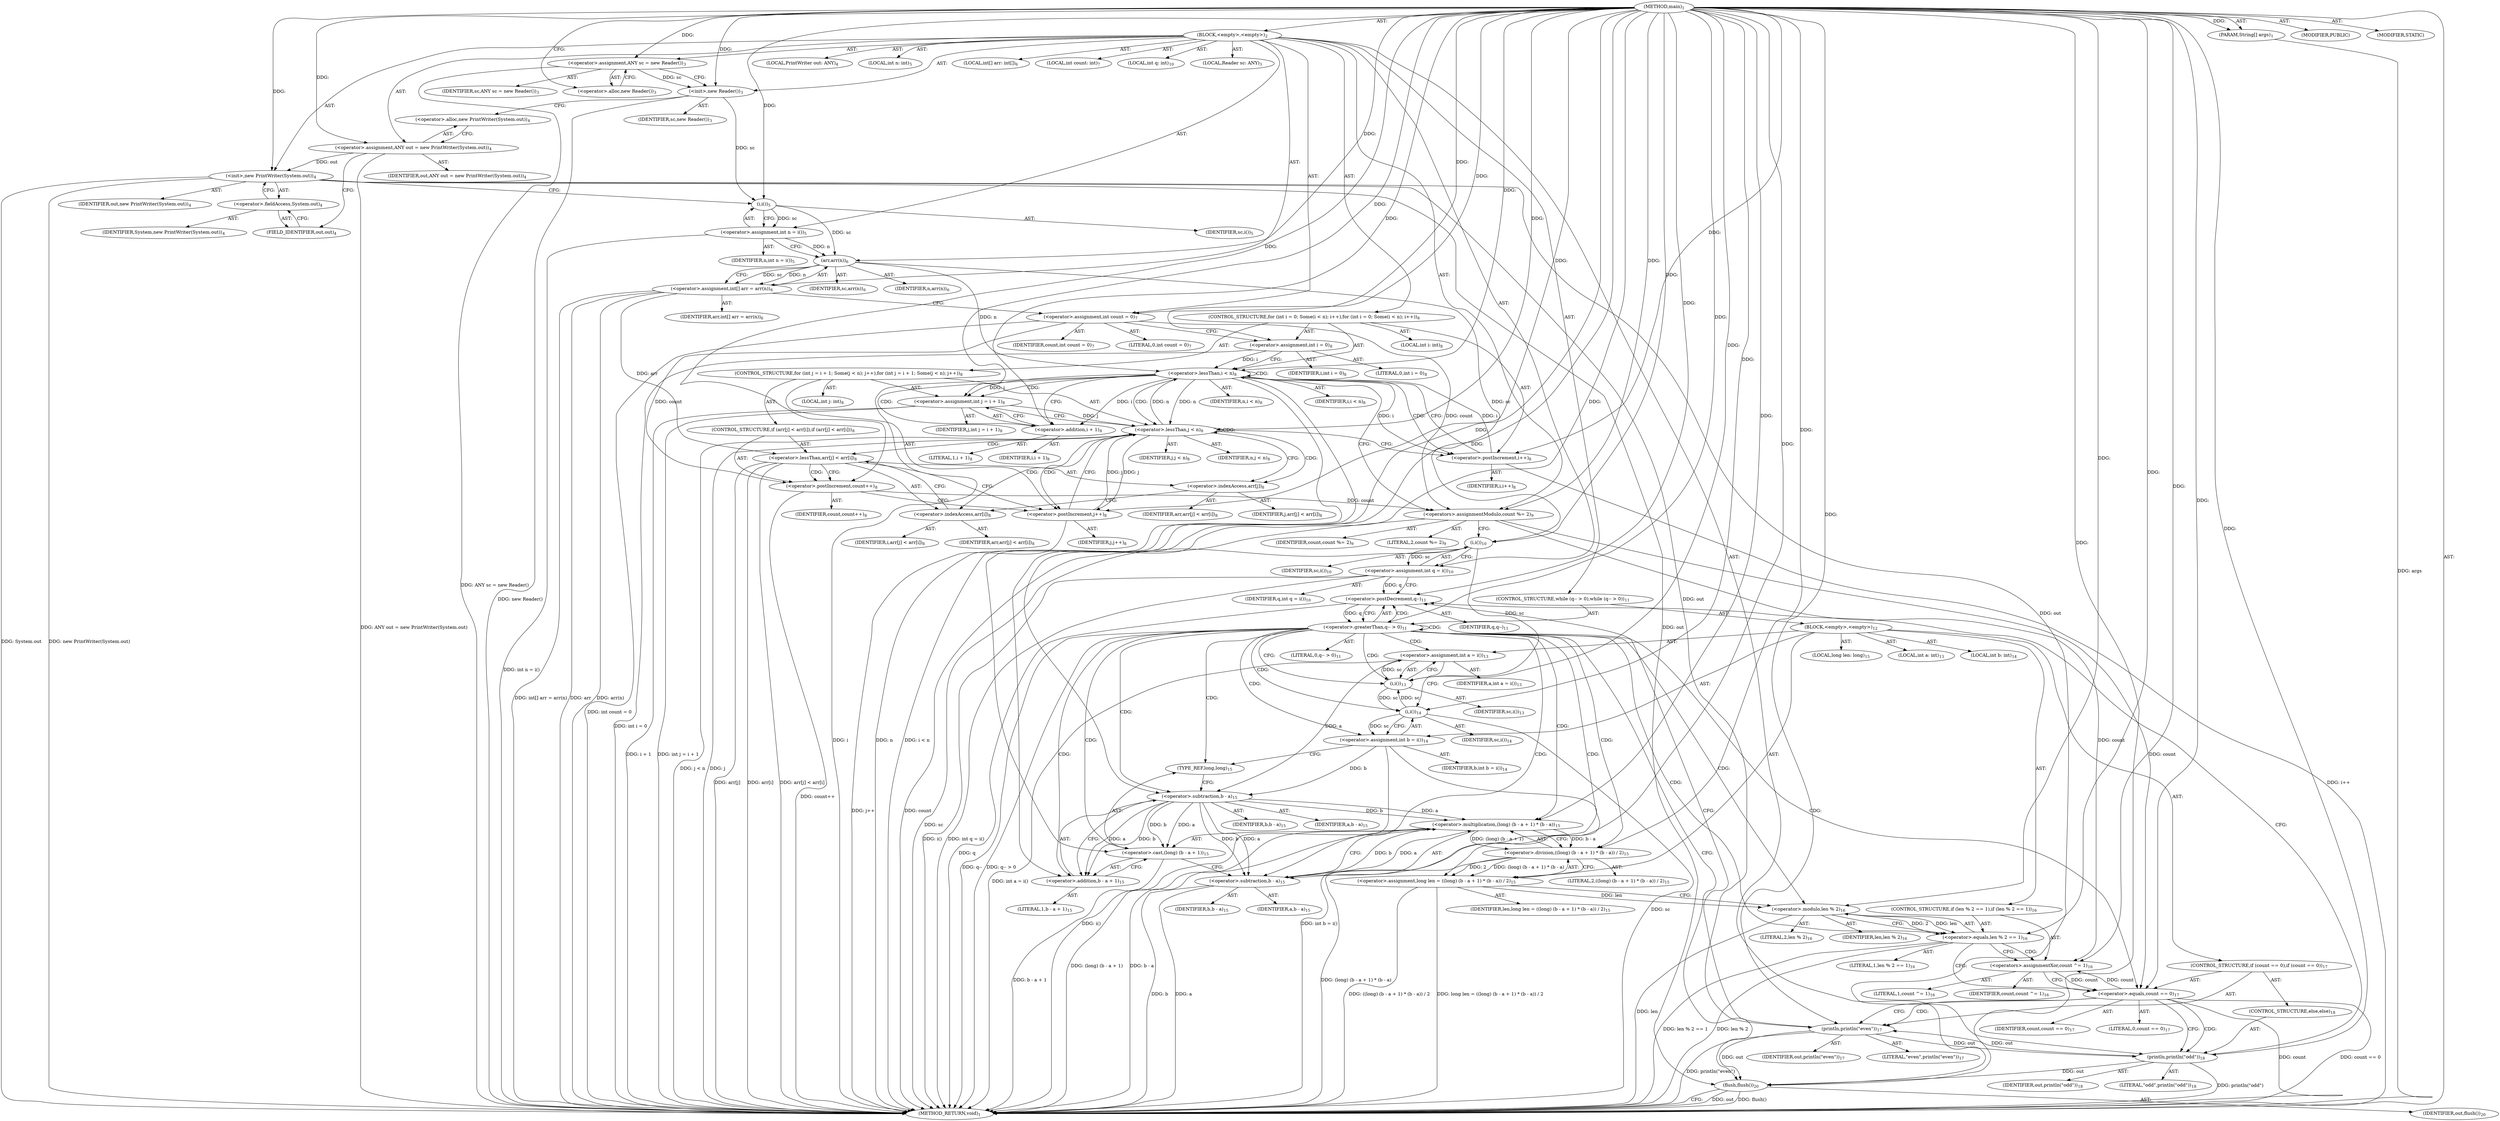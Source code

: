 digraph "main" {  
"21" [label = <(METHOD,main)<SUB>1</SUB>> ]
"22" [label = <(PARAM,String[] args)<SUB>1</SUB>> ]
"23" [label = <(BLOCK,&lt;empty&gt;,&lt;empty&gt;)<SUB>2</SUB>> ]
"4" [label = <(LOCAL,Reader sc: ANY)<SUB>3</SUB>> ]
"24" [label = <(&lt;operator&gt;.assignment,ANY sc = new Reader())<SUB>3</SUB>> ]
"25" [label = <(IDENTIFIER,sc,ANY sc = new Reader())<SUB>3</SUB>> ]
"26" [label = <(&lt;operator&gt;.alloc,new Reader())<SUB>3</SUB>> ]
"27" [label = <(&lt;init&gt;,new Reader())<SUB>3</SUB>> ]
"3" [label = <(IDENTIFIER,sc,new Reader())<SUB>3</SUB>> ]
"6" [label = <(LOCAL,PrintWriter out: ANY)<SUB>4</SUB>> ]
"28" [label = <(&lt;operator&gt;.assignment,ANY out = new PrintWriter(System.out))<SUB>4</SUB>> ]
"29" [label = <(IDENTIFIER,out,ANY out = new PrintWriter(System.out))<SUB>4</SUB>> ]
"30" [label = <(&lt;operator&gt;.alloc,new PrintWriter(System.out))<SUB>4</SUB>> ]
"31" [label = <(&lt;init&gt;,new PrintWriter(System.out))<SUB>4</SUB>> ]
"5" [label = <(IDENTIFIER,out,new PrintWriter(System.out))<SUB>4</SUB>> ]
"32" [label = <(&lt;operator&gt;.fieldAccess,System.out)<SUB>4</SUB>> ]
"33" [label = <(IDENTIFIER,System,new PrintWriter(System.out))<SUB>4</SUB>> ]
"34" [label = <(FIELD_IDENTIFIER,out,out)<SUB>4</SUB>> ]
"35" [label = <(LOCAL,int n: int)<SUB>5</SUB>> ]
"36" [label = <(&lt;operator&gt;.assignment,int n = i())<SUB>5</SUB>> ]
"37" [label = <(IDENTIFIER,n,int n = i())<SUB>5</SUB>> ]
"38" [label = <(i,i())<SUB>5</SUB>> ]
"39" [label = <(IDENTIFIER,sc,i())<SUB>5</SUB>> ]
"40" [label = <(LOCAL,int[] arr: int[])<SUB>6</SUB>> ]
"41" [label = <(&lt;operator&gt;.assignment,int[] arr = arr(n))<SUB>6</SUB>> ]
"42" [label = <(IDENTIFIER,arr,int[] arr = arr(n))<SUB>6</SUB>> ]
"43" [label = <(arr,arr(n))<SUB>6</SUB>> ]
"44" [label = <(IDENTIFIER,sc,arr(n))<SUB>6</SUB>> ]
"45" [label = <(IDENTIFIER,n,arr(n))<SUB>6</SUB>> ]
"46" [label = <(LOCAL,int count: int)<SUB>7</SUB>> ]
"47" [label = <(&lt;operator&gt;.assignment,int count = 0)<SUB>7</SUB>> ]
"48" [label = <(IDENTIFIER,count,int count = 0)<SUB>7</SUB>> ]
"49" [label = <(LITERAL,0,int count = 0)<SUB>7</SUB>> ]
"50" [label = <(CONTROL_STRUCTURE,for (int i = 0; Some(i &lt; n); i++),for (int i = 0; Some(i &lt; n); i++))<SUB>8</SUB>> ]
"51" [label = <(LOCAL,int i: int)<SUB>8</SUB>> ]
"52" [label = <(&lt;operator&gt;.assignment,int i = 0)<SUB>8</SUB>> ]
"53" [label = <(IDENTIFIER,i,int i = 0)<SUB>8</SUB>> ]
"54" [label = <(LITERAL,0,int i = 0)<SUB>8</SUB>> ]
"55" [label = <(&lt;operator&gt;.lessThan,i &lt; n)<SUB>8</SUB>> ]
"56" [label = <(IDENTIFIER,i,i &lt; n)<SUB>8</SUB>> ]
"57" [label = <(IDENTIFIER,n,i &lt; n)<SUB>8</SUB>> ]
"58" [label = <(&lt;operator&gt;.postIncrement,i++)<SUB>8</SUB>> ]
"59" [label = <(IDENTIFIER,i,i++)<SUB>8</SUB>> ]
"60" [label = <(CONTROL_STRUCTURE,for (int j = i + 1; Some(j &lt; n); j++),for (int j = i + 1; Some(j &lt; n); j++))<SUB>8</SUB>> ]
"61" [label = <(LOCAL,int j: int)<SUB>8</SUB>> ]
"62" [label = <(&lt;operator&gt;.assignment,int j = i + 1)<SUB>8</SUB>> ]
"63" [label = <(IDENTIFIER,j,int j = i + 1)<SUB>8</SUB>> ]
"64" [label = <(&lt;operator&gt;.addition,i + 1)<SUB>8</SUB>> ]
"65" [label = <(IDENTIFIER,i,i + 1)<SUB>8</SUB>> ]
"66" [label = <(LITERAL,1,i + 1)<SUB>8</SUB>> ]
"67" [label = <(&lt;operator&gt;.lessThan,j &lt; n)<SUB>8</SUB>> ]
"68" [label = <(IDENTIFIER,j,j &lt; n)<SUB>8</SUB>> ]
"69" [label = <(IDENTIFIER,n,j &lt; n)<SUB>8</SUB>> ]
"70" [label = <(&lt;operator&gt;.postIncrement,j++)<SUB>8</SUB>> ]
"71" [label = <(IDENTIFIER,j,j++)<SUB>8</SUB>> ]
"72" [label = <(CONTROL_STRUCTURE,if (arr[j] &lt; arr[i]),if (arr[j] &lt; arr[i]))<SUB>8</SUB>> ]
"73" [label = <(&lt;operator&gt;.lessThan,arr[j] &lt; arr[i])<SUB>8</SUB>> ]
"74" [label = <(&lt;operator&gt;.indexAccess,arr[j])<SUB>8</SUB>> ]
"75" [label = <(IDENTIFIER,arr,arr[j] &lt; arr[i])<SUB>8</SUB>> ]
"76" [label = <(IDENTIFIER,j,arr[j] &lt; arr[i])<SUB>8</SUB>> ]
"77" [label = <(&lt;operator&gt;.indexAccess,arr[i])<SUB>8</SUB>> ]
"78" [label = <(IDENTIFIER,arr,arr[j] &lt; arr[i])<SUB>8</SUB>> ]
"79" [label = <(IDENTIFIER,i,arr[j] &lt; arr[i])<SUB>8</SUB>> ]
"80" [label = <(&lt;operator&gt;.postIncrement,count++)<SUB>8</SUB>> ]
"81" [label = <(IDENTIFIER,count,count++)<SUB>8</SUB>> ]
"82" [label = <(&lt;operators&gt;.assignmentModulo,count %= 2)<SUB>9</SUB>> ]
"83" [label = <(IDENTIFIER,count,count %= 2)<SUB>9</SUB>> ]
"84" [label = <(LITERAL,2,count %= 2)<SUB>9</SUB>> ]
"85" [label = <(LOCAL,int q: int)<SUB>10</SUB>> ]
"86" [label = <(&lt;operator&gt;.assignment,int q = i())<SUB>10</SUB>> ]
"87" [label = <(IDENTIFIER,q,int q = i())<SUB>10</SUB>> ]
"88" [label = <(i,i())<SUB>10</SUB>> ]
"89" [label = <(IDENTIFIER,sc,i())<SUB>10</SUB>> ]
"90" [label = <(CONTROL_STRUCTURE,while (q-- &gt; 0),while (q-- &gt; 0))<SUB>11</SUB>> ]
"91" [label = <(&lt;operator&gt;.greaterThan,q-- &gt; 0)<SUB>11</SUB>> ]
"92" [label = <(&lt;operator&gt;.postDecrement,q--)<SUB>11</SUB>> ]
"93" [label = <(IDENTIFIER,q,q--)<SUB>11</SUB>> ]
"94" [label = <(LITERAL,0,q-- &gt; 0)<SUB>11</SUB>> ]
"95" [label = <(BLOCK,&lt;empty&gt;,&lt;empty&gt;)<SUB>12</SUB>> ]
"96" [label = <(LOCAL,int a: int)<SUB>13</SUB>> ]
"97" [label = <(&lt;operator&gt;.assignment,int a = i())<SUB>13</SUB>> ]
"98" [label = <(IDENTIFIER,a,int a = i())<SUB>13</SUB>> ]
"99" [label = <(i,i())<SUB>13</SUB>> ]
"100" [label = <(IDENTIFIER,sc,i())<SUB>13</SUB>> ]
"101" [label = <(LOCAL,int b: int)<SUB>14</SUB>> ]
"102" [label = <(&lt;operator&gt;.assignment,int b = i())<SUB>14</SUB>> ]
"103" [label = <(IDENTIFIER,b,int b = i())<SUB>14</SUB>> ]
"104" [label = <(i,i())<SUB>14</SUB>> ]
"105" [label = <(IDENTIFIER,sc,i())<SUB>14</SUB>> ]
"106" [label = <(LOCAL,long len: long)<SUB>15</SUB>> ]
"107" [label = <(&lt;operator&gt;.assignment,long len = ((long) (b - a + 1) * (b - a)) / 2)<SUB>15</SUB>> ]
"108" [label = <(IDENTIFIER,len,long len = ((long) (b - a + 1) * (b - a)) / 2)<SUB>15</SUB>> ]
"109" [label = <(&lt;operator&gt;.division,((long) (b - a + 1) * (b - a)) / 2)<SUB>15</SUB>> ]
"110" [label = <(&lt;operator&gt;.multiplication,(long) (b - a + 1) * (b - a))<SUB>15</SUB>> ]
"111" [label = <(&lt;operator&gt;.cast,(long) (b - a + 1))<SUB>15</SUB>> ]
"112" [label = <(TYPE_REF,long,long)<SUB>15</SUB>> ]
"113" [label = <(&lt;operator&gt;.addition,b - a + 1)<SUB>15</SUB>> ]
"114" [label = <(&lt;operator&gt;.subtraction,b - a)<SUB>15</SUB>> ]
"115" [label = <(IDENTIFIER,b,b - a)<SUB>15</SUB>> ]
"116" [label = <(IDENTIFIER,a,b - a)<SUB>15</SUB>> ]
"117" [label = <(LITERAL,1,b - a + 1)<SUB>15</SUB>> ]
"118" [label = <(&lt;operator&gt;.subtraction,b - a)<SUB>15</SUB>> ]
"119" [label = <(IDENTIFIER,b,b - a)<SUB>15</SUB>> ]
"120" [label = <(IDENTIFIER,a,b - a)<SUB>15</SUB>> ]
"121" [label = <(LITERAL,2,((long) (b - a + 1) * (b - a)) / 2)<SUB>15</SUB>> ]
"122" [label = <(CONTROL_STRUCTURE,if (len % 2 == 1),if (len % 2 == 1))<SUB>16</SUB>> ]
"123" [label = <(&lt;operator&gt;.equals,len % 2 == 1)<SUB>16</SUB>> ]
"124" [label = <(&lt;operator&gt;.modulo,len % 2)<SUB>16</SUB>> ]
"125" [label = <(IDENTIFIER,len,len % 2)<SUB>16</SUB>> ]
"126" [label = <(LITERAL,2,len % 2)<SUB>16</SUB>> ]
"127" [label = <(LITERAL,1,len % 2 == 1)<SUB>16</SUB>> ]
"128" [label = <(&lt;operators&gt;.assignmentXor,count ^= 1)<SUB>16</SUB>> ]
"129" [label = <(IDENTIFIER,count,count ^= 1)<SUB>16</SUB>> ]
"130" [label = <(LITERAL,1,count ^= 1)<SUB>16</SUB>> ]
"131" [label = <(CONTROL_STRUCTURE,if (count == 0),if (count == 0))<SUB>17</SUB>> ]
"132" [label = <(&lt;operator&gt;.equals,count == 0)<SUB>17</SUB>> ]
"133" [label = <(IDENTIFIER,count,count == 0)<SUB>17</SUB>> ]
"134" [label = <(LITERAL,0,count == 0)<SUB>17</SUB>> ]
"135" [label = <(println,println(&quot;even&quot;))<SUB>17</SUB>> ]
"136" [label = <(IDENTIFIER,out,println(&quot;even&quot;))<SUB>17</SUB>> ]
"137" [label = <(LITERAL,&quot;even&quot;,println(&quot;even&quot;))<SUB>17</SUB>> ]
"138" [label = <(CONTROL_STRUCTURE,else,else)<SUB>18</SUB>> ]
"139" [label = <(println,println(&quot;odd&quot;))<SUB>18</SUB>> ]
"140" [label = <(IDENTIFIER,out,println(&quot;odd&quot;))<SUB>18</SUB>> ]
"141" [label = <(LITERAL,&quot;odd&quot;,println(&quot;odd&quot;))<SUB>18</SUB>> ]
"142" [label = <(flush,flush())<SUB>20</SUB>> ]
"143" [label = <(IDENTIFIER,out,flush())<SUB>20</SUB>> ]
"144" [label = <(MODIFIER,PUBLIC)> ]
"145" [label = <(MODIFIER,STATIC)> ]
"146" [label = <(METHOD_RETURN,void)<SUB>1</SUB>> ]
  "21" -> "22"  [ label = "AST: "] 
  "21" -> "23"  [ label = "AST: "] 
  "21" -> "144"  [ label = "AST: "] 
  "21" -> "145"  [ label = "AST: "] 
  "21" -> "146"  [ label = "AST: "] 
  "23" -> "4"  [ label = "AST: "] 
  "23" -> "24"  [ label = "AST: "] 
  "23" -> "27"  [ label = "AST: "] 
  "23" -> "6"  [ label = "AST: "] 
  "23" -> "28"  [ label = "AST: "] 
  "23" -> "31"  [ label = "AST: "] 
  "23" -> "35"  [ label = "AST: "] 
  "23" -> "36"  [ label = "AST: "] 
  "23" -> "40"  [ label = "AST: "] 
  "23" -> "41"  [ label = "AST: "] 
  "23" -> "46"  [ label = "AST: "] 
  "23" -> "47"  [ label = "AST: "] 
  "23" -> "50"  [ label = "AST: "] 
  "23" -> "82"  [ label = "AST: "] 
  "23" -> "85"  [ label = "AST: "] 
  "23" -> "86"  [ label = "AST: "] 
  "23" -> "90"  [ label = "AST: "] 
  "23" -> "142"  [ label = "AST: "] 
  "24" -> "25"  [ label = "AST: "] 
  "24" -> "26"  [ label = "AST: "] 
  "27" -> "3"  [ label = "AST: "] 
  "28" -> "29"  [ label = "AST: "] 
  "28" -> "30"  [ label = "AST: "] 
  "31" -> "5"  [ label = "AST: "] 
  "31" -> "32"  [ label = "AST: "] 
  "32" -> "33"  [ label = "AST: "] 
  "32" -> "34"  [ label = "AST: "] 
  "36" -> "37"  [ label = "AST: "] 
  "36" -> "38"  [ label = "AST: "] 
  "38" -> "39"  [ label = "AST: "] 
  "41" -> "42"  [ label = "AST: "] 
  "41" -> "43"  [ label = "AST: "] 
  "43" -> "44"  [ label = "AST: "] 
  "43" -> "45"  [ label = "AST: "] 
  "47" -> "48"  [ label = "AST: "] 
  "47" -> "49"  [ label = "AST: "] 
  "50" -> "51"  [ label = "AST: "] 
  "50" -> "52"  [ label = "AST: "] 
  "50" -> "55"  [ label = "AST: "] 
  "50" -> "58"  [ label = "AST: "] 
  "50" -> "60"  [ label = "AST: "] 
  "52" -> "53"  [ label = "AST: "] 
  "52" -> "54"  [ label = "AST: "] 
  "55" -> "56"  [ label = "AST: "] 
  "55" -> "57"  [ label = "AST: "] 
  "58" -> "59"  [ label = "AST: "] 
  "60" -> "61"  [ label = "AST: "] 
  "60" -> "62"  [ label = "AST: "] 
  "60" -> "67"  [ label = "AST: "] 
  "60" -> "70"  [ label = "AST: "] 
  "60" -> "72"  [ label = "AST: "] 
  "62" -> "63"  [ label = "AST: "] 
  "62" -> "64"  [ label = "AST: "] 
  "64" -> "65"  [ label = "AST: "] 
  "64" -> "66"  [ label = "AST: "] 
  "67" -> "68"  [ label = "AST: "] 
  "67" -> "69"  [ label = "AST: "] 
  "70" -> "71"  [ label = "AST: "] 
  "72" -> "73"  [ label = "AST: "] 
  "72" -> "80"  [ label = "AST: "] 
  "73" -> "74"  [ label = "AST: "] 
  "73" -> "77"  [ label = "AST: "] 
  "74" -> "75"  [ label = "AST: "] 
  "74" -> "76"  [ label = "AST: "] 
  "77" -> "78"  [ label = "AST: "] 
  "77" -> "79"  [ label = "AST: "] 
  "80" -> "81"  [ label = "AST: "] 
  "82" -> "83"  [ label = "AST: "] 
  "82" -> "84"  [ label = "AST: "] 
  "86" -> "87"  [ label = "AST: "] 
  "86" -> "88"  [ label = "AST: "] 
  "88" -> "89"  [ label = "AST: "] 
  "90" -> "91"  [ label = "AST: "] 
  "90" -> "95"  [ label = "AST: "] 
  "91" -> "92"  [ label = "AST: "] 
  "91" -> "94"  [ label = "AST: "] 
  "92" -> "93"  [ label = "AST: "] 
  "95" -> "96"  [ label = "AST: "] 
  "95" -> "97"  [ label = "AST: "] 
  "95" -> "101"  [ label = "AST: "] 
  "95" -> "102"  [ label = "AST: "] 
  "95" -> "106"  [ label = "AST: "] 
  "95" -> "107"  [ label = "AST: "] 
  "95" -> "122"  [ label = "AST: "] 
  "95" -> "131"  [ label = "AST: "] 
  "97" -> "98"  [ label = "AST: "] 
  "97" -> "99"  [ label = "AST: "] 
  "99" -> "100"  [ label = "AST: "] 
  "102" -> "103"  [ label = "AST: "] 
  "102" -> "104"  [ label = "AST: "] 
  "104" -> "105"  [ label = "AST: "] 
  "107" -> "108"  [ label = "AST: "] 
  "107" -> "109"  [ label = "AST: "] 
  "109" -> "110"  [ label = "AST: "] 
  "109" -> "121"  [ label = "AST: "] 
  "110" -> "111"  [ label = "AST: "] 
  "110" -> "118"  [ label = "AST: "] 
  "111" -> "112"  [ label = "AST: "] 
  "111" -> "113"  [ label = "AST: "] 
  "113" -> "114"  [ label = "AST: "] 
  "113" -> "117"  [ label = "AST: "] 
  "114" -> "115"  [ label = "AST: "] 
  "114" -> "116"  [ label = "AST: "] 
  "118" -> "119"  [ label = "AST: "] 
  "118" -> "120"  [ label = "AST: "] 
  "122" -> "123"  [ label = "AST: "] 
  "122" -> "128"  [ label = "AST: "] 
  "123" -> "124"  [ label = "AST: "] 
  "123" -> "127"  [ label = "AST: "] 
  "124" -> "125"  [ label = "AST: "] 
  "124" -> "126"  [ label = "AST: "] 
  "128" -> "129"  [ label = "AST: "] 
  "128" -> "130"  [ label = "AST: "] 
  "131" -> "132"  [ label = "AST: "] 
  "131" -> "135"  [ label = "AST: "] 
  "131" -> "138"  [ label = "AST: "] 
  "132" -> "133"  [ label = "AST: "] 
  "132" -> "134"  [ label = "AST: "] 
  "135" -> "136"  [ label = "AST: "] 
  "135" -> "137"  [ label = "AST: "] 
  "138" -> "139"  [ label = "AST: "] 
  "139" -> "140"  [ label = "AST: "] 
  "139" -> "141"  [ label = "AST: "] 
  "142" -> "143"  [ label = "AST: "] 
  "24" -> "27"  [ label = "CFG: "] 
  "27" -> "30"  [ label = "CFG: "] 
  "28" -> "34"  [ label = "CFG: "] 
  "31" -> "38"  [ label = "CFG: "] 
  "36" -> "43"  [ label = "CFG: "] 
  "41" -> "47"  [ label = "CFG: "] 
  "47" -> "52"  [ label = "CFG: "] 
  "82" -> "88"  [ label = "CFG: "] 
  "86" -> "92"  [ label = "CFG: "] 
  "142" -> "146"  [ label = "CFG: "] 
  "26" -> "24"  [ label = "CFG: "] 
  "30" -> "28"  [ label = "CFG: "] 
  "32" -> "31"  [ label = "CFG: "] 
  "38" -> "36"  [ label = "CFG: "] 
  "43" -> "41"  [ label = "CFG: "] 
  "52" -> "55"  [ label = "CFG: "] 
  "55" -> "64"  [ label = "CFG: "] 
  "55" -> "82"  [ label = "CFG: "] 
  "58" -> "55"  [ label = "CFG: "] 
  "88" -> "86"  [ label = "CFG: "] 
  "91" -> "99"  [ label = "CFG: "] 
  "91" -> "142"  [ label = "CFG: "] 
  "34" -> "32"  [ label = "CFG: "] 
  "62" -> "67"  [ label = "CFG: "] 
  "67" -> "74"  [ label = "CFG: "] 
  "67" -> "58"  [ label = "CFG: "] 
  "70" -> "67"  [ label = "CFG: "] 
  "92" -> "91"  [ label = "CFG: "] 
  "97" -> "104"  [ label = "CFG: "] 
  "102" -> "112"  [ label = "CFG: "] 
  "107" -> "124"  [ label = "CFG: "] 
  "64" -> "62"  [ label = "CFG: "] 
  "73" -> "80"  [ label = "CFG: "] 
  "73" -> "70"  [ label = "CFG: "] 
  "80" -> "70"  [ label = "CFG: "] 
  "99" -> "97"  [ label = "CFG: "] 
  "104" -> "102"  [ label = "CFG: "] 
  "109" -> "107"  [ label = "CFG: "] 
  "123" -> "128"  [ label = "CFG: "] 
  "123" -> "132"  [ label = "CFG: "] 
  "128" -> "132"  [ label = "CFG: "] 
  "132" -> "135"  [ label = "CFG: "] 
  "132" -> "139"  [ label = "CFG: "] 
  "135" -> "92"  [ label = "CFG: "] 
  "74" -> "77"  [ label = "CFG: "] 
  "77" -> "73"  [ label = "CFG: "] 
  "110" -> "109"  [ label = "CFG: "] 
  "124" -> "123"  [ label = "CFG: "] 
  "139" -> "92"  [ label = "CFG: "] 
  "111" -> "118"  [ label = "CFG: "] 
  "118" -> "110"  [ label = "CFG: "] 
  "112" -> "114"  [ label = "CFG: "] 
  "113" -> "111"  [ label = "CFG: "] 
  "114" -> "113"  [ label = "CFG: "] 
  "21" -> "26"  [ label = "CFG: "] 
  "22" -> "146"  [ label = "DDG: args"] 
  "24" -> "146"  [ label = "DDG: ANY sc = new Reader()"] 
  "27" -> "146"  [ label = "DDG: new Reader()"] 
  "28" -> "146"  [ label = "DDG: ANY out = new PrintWriter(System.out)"] 
  "31" -> "146"  [ label = "DDG: System.out"] 
  "31" -> "146"  [ label = "DDG: new PrintWriter(System.out)"] 
  "36" -> "146"  [ label = "DDG: int n = i()"] 
  "41" -> "146"  [ label = "DDG: arr"] 
  "41" -> "146"  [ label = "DDG: arr(n)"] 
  "41" -> "146"  [ label = "DDG: int[] arr = arr(n)"] 
  "47" -> "146"  [ label = "DDG: int count = 0"] 
  "52" -> "146"  [ label = "DDG: int i = 0"] 
  "55" -> "146"  [ label = "DDG: i"] 
  "55" -> "146"  [ label = "DDG: n"] 
  "55" -> "146"  [ label = "DDG: i &lt; n"] 
  "82" -> "146"  [ label = "DDG: count"] 
  "88" -> "146"  [ label = "DDG: sc"] 
  "86" -> "146"  [ label = "DDG: i()"] 
  "86" -> "146"  [ label = "DDG: int q = i()"] 
  "92" -> "146"  [ label = "DDG: q"] 
  "91" -> "146"  [ label = "DDG: q--"] 
  "91" -> "146"  [ label = "DDG: q-- &gt; 0"] 
  "142" -> "146"  [ label = "DDG: out"] 
  "142" -> "146"  [ label = "DDG: flush()"] 
  "97" -> "146"  [ label = "DDG: int a = i()"] 
  "104" -> "146"  [ label = "DDG: sc"] 
  "102" -> "146"  [ label = "DDG: i()"] 
  "102" -> "146"  [ label = "DDG: int b = i()"] 
  "111" -> "146"  [ label = "DDG: b - a + 1"] 
  "110" -> "146"  [ label = "DDG: (long) (b - a + 1)"] 
  "118" -> "146"  [ label = "DDG: b"] 
  "118" -> "146"  [ label = "DDG: a"] 
  "110" -> "146"  [ label = "DDG: b - a"] 
  "109" -> "146"  [ label = "DDG: (long) (b - a + 1) * (b - a)"] 
  "107" -> "146"  [ label = "DDG: ((long) (b - a + 1) * (b - a)) / 2"] 
  "107" -> "146"  [ label = "DDG: long len = ((long) (b - a + 1) * (b - a)) / 2"] 
  "124" -> "146"  [ label = "DDG: len"] 
  "123" -> "146"  [ label = "DDG: len % 2"] 
  "123" -> "146"  [ label = "DDG: len % 2 == 1"] 
  "132" -> "146"  [ label = "DDG: count"] 
  "132" -> "146"  [ label = "DDG: count == 0"] 
  "139" -> "146"  [ label = "DDG: println(&quot;odd&quot;)"] 
  "135" -> "146"  [ label = "DDG: println(&quot;even&quot;)"] 
  "62" -> "146"  [ label = "DDG: i + 1"] 
  "62" -> "146"  [ label = "DDG: int j = i + 1"] 
  "67" -> "146"  [ label = "DDG: j"] 
  "67" -> "146"  [ label = "DDG: j &lt; n"] 
  "58" -> "146"  [ label = "DDG: i++"] 
  "73" -> "146"  [ label = "DDG: arr[j]"] 
  "73" -> "146"  [ label = "DDG: arr[i]"] 
  "73" -> "146"  [ label = "DDG: arr[j] &lt; arr[i]"] 
  "80" -> "146"  [ label = "DDG: count++"] 
  "70" -> "146"  [ label = "DDG: j++"] 
  "21" -> "22"  [ label = "DDG: "] 
  "21" -> "24"  [ label = "DDG: "] 
  "21" -> "28"  [ label = "DDG: "] 
  "38" -> "36"  [ label = "DDG: sc"] 
  "43" -> "41"  [ label = "DDG: sc"] 
  "43" -> "41"  [ label = "DDG: n"] 
  "21" -> "47"  [ label = "DDG: "] 
  "21" -> "82"  [ label = "DDG: "] 
  "88" -> "86"  [ label = "DDG: sc"] 
  "24" -> "27"  [ label = "DDG: sc"] 
  "21" -> "27"  [ label = "DDG: "] 
  "28" -> "31"  [ label = "DDG: out"] 
  "21" -> "31"  [ label = "DDG: "] 
  "21" -> "52"  [ label = "DDG: "] 
  "47" -> "82"  [ label = "DDG: count"] 
  "80" -> "82"  [ label = "DDG: count"] 
  "31" -> "142"  [ label = "DDG: out"] 
  "139" -> "142"  [ label = "DDG: out"] 
  "135" -> "142"  [ label = "DDG: out"] 
  "21" -> "142"  [ label = "DDG: "] 
  "27" -> "38"  [ label = "DDG: sc"] 
  "21" -> "38"  [ label = "DDG: "] 
  "38" -> "43"  [ label = "DDG: sc"] 
  "21" -> "43"  [ label = "DDG: "] 
  "36" -> "43"  [ label = "DDG: n"] 
  "52" -> "55"  [ label = "DDG: i"] 
  "58" -> "55"  [ label = "DDG: i"] 
  "21" -> "55"  [ label = "DDG: "] 
  "43" -> "55"  [ label = "DDG: n"] 
  "67" -> "55"  [ label = "DDG: n"] 
  "21" -> "58"  [ label = "DDG: "] 
  "55" -> "58"  [ label = "DDG: i"] 
  "55" -> "62"  [ label = "DDG: i"] 
  "21" -> "62"  [ label = "DDG: "] 
  "43" -> "88"  [ label = "DDG: sc"] 
  "21" -> "88"  [ label = "DDG: "] 
  "92" -> "91"  [ label = "DDG: q"] 
  "21" -> "91"  [ label = "DDG: "] 
  "99" -> "97"  [ label = "DDG: sc"] 
  "104" -> "102"  [ label = "DDG: sc"] 
  "109" -> "107"  [ label = "DDG: (long) (b - a + 1) * (b - a)"] 
  "109" -> "107"  [ label = "DDG: 2"] 
  "62" -> "67"  [ label = "DDG: j"] 
  "70" -> "67"  [ label = "DDG: j"] 
  "21" -> "67"  [ label = "DDG: "] 
  "55" -> "67"  [ label = "DDG: n"] 
  "67" -> "70"  [ label = "DDG: j"] 
  "21" -> "70"  [ label = "DDG: "] 
  "86" -> "92"  [ label = "DDG: q"] 
  "21" -> "92"  [ label = "DDG: "] 
  "21" -> "128"  [ label = "DDG: "] 
  "55" -> "64"  [ label = "DDG: i"] 
  "21" -> "64"  [ label = "DDG: "] 
  "41" -> "73"  [ label = "DDG: arr"] 
  "47" -> "80"  [ label = "DDG: count"] 
  "21" -> "80"  [ label = "DDG: "] 
  "88" -> "99"  [ label = "DDG: sc"] 
  "104" -> "99"  [ label = "DDG: sc"] 
  "21" -> "99"  [ label = "DDG: "] 
  "99" -> "104"  [ label = "DDG: sc"] 
  "21" -> "104"  [ label = "DDG: "] 
  "110" -> "109"  [ label = "DDG: (long) (b - a + 1)"] 
  "110" -> "109"  [ label = "DDG: b - a"] 
  "21" -> "109"  [ label = "DDG: "] 
  "124" -> "123"  [ label = "DDG: len"] 
  "124" -> "123"  [ label = "DDG: 2"] 
  "21" -> "123"  [ label = "DDG: "] 
  "82" -> "128"  [ label = "DDG: count"] 
  "132" -> "128"  [ label = "DDG: count"] 
  "82" -> "132"  [ label = "DDG: count"] 
  "128" -> "132"  [ label = "DDG: count"] 
  "21" -> "132"  [ label = "DDG: "] 
  "31" -> "135"  [ label = "DDG: out"] 
  "139" -> "135"  [ label = "DDG: out"] 
  "21" -> "135"  [ label = "DDG: "] 
  "21" -> "110"  [ label = "DDG: "] 
  "114" -> "110"  [ label = "DDG: b"] 
  "114" -> "110"  [ label = "DDG: a"] 
  "118" -> "110"  [ label = "DDG: b"] 
  "118" -> "110"  [ label = "DDG: a"] 
  "107" -> "124"  [ label = "DDG: len"] 
  "21" -> "124"  [ label = "DDG: "] 
  "31" -> "139"  [ label = "DDG: out"] 
  "135" -> "139"  [ label = "DDG: out"] 
  "21" -> "139"  [ label = "DDG: "] 
  "21" -> "111"  [ label = "DDG: "] 
  "114" -> "111"  [ label = "DDG: b"] 
  "114" -> "111"  [ label = "DDG: a"] 
  "114" -> "118"  [ label = "DDG: b"] 
  "21" -> "118"  [ label = "DDG: "] 
  "114" -> "118"  [ label = "DDG: a"] 
  "114" -> "113"  [ label = "DDG: b"] 
  "114" -> "113"  [ label = "DDG: a"] 
  "21" -> "113"  [ label = "DDG: "] 
  "102" -> "114"  [ label = "DDG: b"] 
  "21" -> "114"  [ label = "DDG: "] 
  "97" -> "114"  [ label = "DDG: a"] 
  "55" -> "64"  [ label = "CDG: "] 
  "55" -> "67"  [ label = "CDG: "] 
  "55" -> "58"  [ label = "CDG: "] 
  "55" -> "55"  [ label = "CDG: "] 
  "55" -> "62"  [ label = "CDG: "] 
  "91" -> "107"  [ label = "CDG: "] 
  "91" -> "113"  [ label = "CDG: "] 
  "91" -> "99"  [ label = "CDG: "] 
  "91" -> "102"  [ label = "CDG: "] 
  "91" -> "114"  [ label = "CDG: "] 
  "91" -> "132"  [ label = "CDG: "] 
  "91" -> "104"  [ label = "CDG: "] 
  "91" -> "92"  [ label = "CDG: "] 
  "91" -> "123"  [ label = "CDG: "] 
  "91" -> "97"  [ label = "CDG: "] 
  "91" -> "91"  [ label = "CDG: "] 
  "91" -> "112"  [ label = "CDG: "] 
  "91" -> "118"  [ label = "CDG: "] 
  "91" -> "110"  [ label = "CDG: "] 
  "91" -> "124"  [ label = "CDG: "] 
  "91" -> "111"  [ label = "CDG: "] 
  "91" -> "109"  [ label = "CDG: "] 
  "67" -> "73"  [ label = "CDG: "] 
  "67" -> "77"  [ label = "CDG: "] 
  "67" -> "67"  [ label = "CDG: "] 
  "67" -> "74"  [ label = "CDG: "] 
  "67" -> "70"  [ label = "CDG: "] 
  "73" -> "80"  [ label = "CDG: "] 
  "123" -> "128"  [ label = "CDG: "] 
  "132" -> "135"  [ label = "CDG: "] 
  "132" -> "139"  [ label = "CDG: "] 
}
